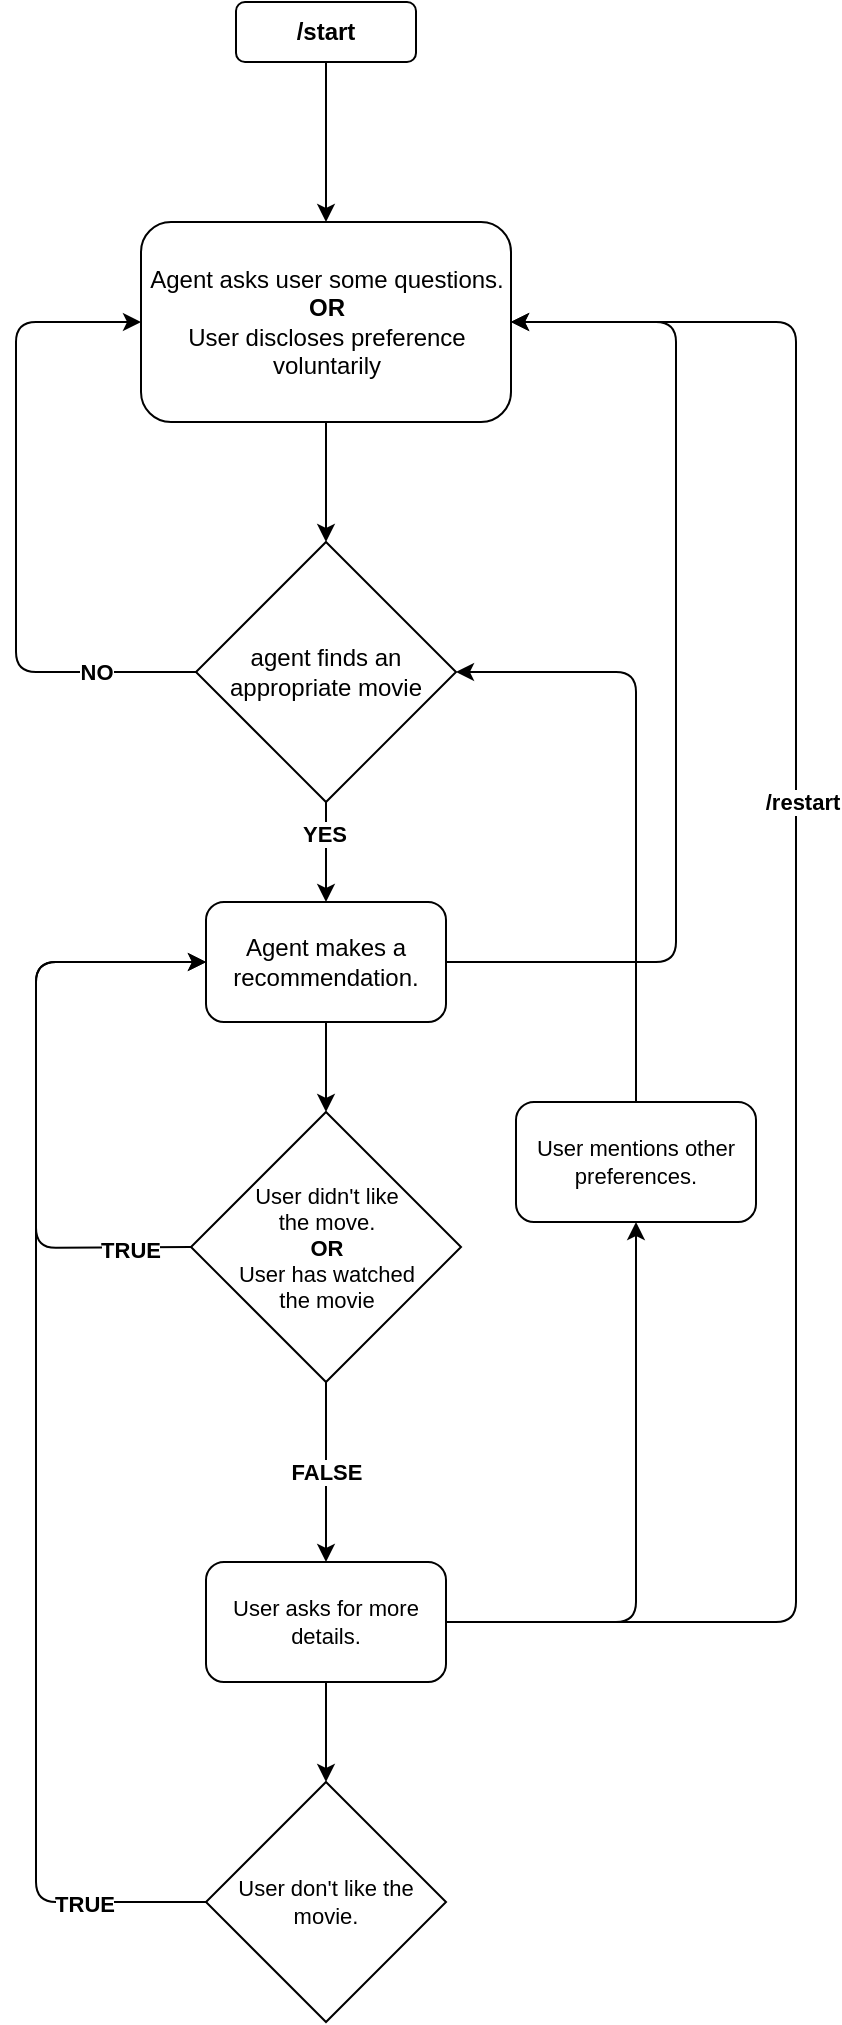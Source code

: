 <mxfile version="13.0.1" type="github"><diagram id="ogpZen8CnQEGG2HvmCy2" name="Page-1"><mxGraphModel dx="1038" dy="580" grid="1" gridSize="10" guides="1" tooltips="1" connect="1" arrows="1" fold="1" page="1" pageScale="1" pageWidth="827" pageHeight="1169" math="0" shadow="0"><root><mxCell id="0"/><mxCell id="1" parent="0"/><mxCell id="8WJ6ugQp66n0Jl282hIO-1" value="&lt;b&gt;/start&lt;/b&gt;" style="rounded=1;whiteSpace=wrap;html=1;" vertex="1" parent="1"><mxGeometry x="310" y="30" width="90" height="30" as="geometry"/></mxCell><mxCell id="8WJ6ugQp66n0Jl282hIO-2" value="Agent asks user some questions.&lt;br&gt;&lt;b&gt;OR&lt;br&gt;&lt;/b&gt;User discloses preference voluntarily" style="rounded=1;whiteSpace=wrap;html=1;" vertex="1" parent="1"><mxGeometry x="262.5" y="140" width="185" height="100" as="geometry"/></mxCell><mxCell id="8WJ6ugQp66n0Jl282hIO-4" value="Agent makes a recommendation." style="rounded=1;whiteSpace=wrap;html=1;" vertex="1" parent="1"><mxGeometry x="295" y="480" width="120" height="60" as="geometry"/></mxCell><mxCell id="8WJ6ugQp66n0Jl282hIO-5" value="agent finds an appropriate movie" style="rhombus;whiteSpace=wrap;html=1;" vertex="1" parent="1"><mxGeometry x="290" y="300" width="130" height="130" as="geometry"/></mxCell><mxCell id="8WJ6ugQp66n0Jl282hIO-6" value="" style="endArrow=classic;html=1;exitX=0.5;exitY=1;exitDx=0;exitDy=0;entryX=0.5;entryY=0;entryDx=0;entryDy=0;" edge="1" parent="1" source="8WJ6ugQp66n0Jl282hIO-1" target="8WJ6ugQp66n0Jl282hIO-2"><mxGeometry width="50" height="50" relative="1" as="geometry"><mxPoint x="210" y="150" as="sourcePoint"/><mxPoint x="260" y="100" as="targetPoint"/></mxGeometry></mxCell><mxCell id="8WJ6ugQp66n0Jl282hIO-7" value="" style="endArrow=classic;html=1;exitX=0.5;exitY=1;exitDx=0;exitDy=0;entryX=0.5;entryY=0;entryDx=0;entryDy=0;" edge="1" parent="1" source="8WJ6ugQp66n0Jl282hIO-2" target="8WJ6ugQp66n0Jl282hIO-5"><mxGeometry width="50" height="50" relative="1" as="geometry"><mxPoint x="420" y="320" as="sourcePoint"/><mxPoint x="470" y="270" as="targetPoint"/></mxGeometry></mxCell><mxCell id="8WJ6ugQp66n0Jl282hIO-8" value="" style="endArrow=classic;html=1;exitX=0.5;exitY=1;exitDx=0;exitDy=0;" edge="1" parent="1" source="8WJ6ugQp66n0Jl282hIO-5" target="8WJ6ugQp66n0Jl282hIO-4"><mxGeometry width="50" height="50" relative="1" as="geometry"><mxPoint x="450" y="460" as="sourcePoint"/><mxPoint x="500" y="410" as="targetPoint"/></mxGeometry></mxCell><mxCell id="8WJ6ugQp66n0Jl282hIO-24" value="&lt;b&gt;YES&lt;/b&gt;" style="edgeLabel;html=1;align=center;verticalAlign=middle;resizable=0;points=[];fontSize=11;" vertex="1" connectable="0" parent="8WJ6ugQp66n0Jl282hIO-8"><mxGeometry x="-0.384" y="-1" relative="1" as="geometry"><mxPoint as="offset"/></mxGeometry></mxCell><mxCell id="8WJ6ugQp66n0Jl282hIO-9" value="" style="endArrow=classic;html=1;exitX=0;exitY=0.5;exitDx=0;exitDy=0;entryX=0;entryY=0.5;entryDx=0;entryDy=0;" edge="1" parent="1" source="8WJ6ugQp66n0Jl282hIO-5" target="8WJ6ugQp66n0Jl282hIO-2"><mxGeometry width="50" height="50" relative="1" as="geometry"><mxPoint x="390" y="320" as="sourcePoint"/><mxPoint x="440" y="270" as="targetPoint"/><Array as="points"><mxPoint x="200" y="365"/><mxPoint x="200" y="190"/></Array></mxGeometry></mxCell><mxCell id="8WJ6ugQp66n0Jl282hIO-26" value="&lt;b&gt;NO&lt;/b&gt;" style="edgeLabel;html=1;align=center;verticalAlign=middle;resizable=0;points=[];fontSize=11;" vertex="1" connectable="0" parent="8WJ6ugQp66n0Jl282hIO-9"><mxGeometry x="0.216" relative="1" as="geometry"><mxPoint x="40" y="109" as="offset"/></mxGeometry></mxCell><mxCell id="8WJ6ugQp66n0Jl282hIO-10" value="User didn't like &lt;br&gt;the move.&lt;br style=&quot;font-size: 11px&quot;&gt;&lt;b style=&quot;font-size: 11px&quot;&gt;OR&lt;/b&gt;&lt;br style=&quot;font-size: 11px&quot;&gt;User has watched &lt;br&gt;the movie" style="rhombus;whiteSpace=wrap;html=1;fontSize=11;" vertex="1" parent="1"><mxGeometry x="287.5" y="585" width="135" height="135" as="geometry"/></mxCell><mxCell id="8WJ6ugQp66n0Jl282hIO-11" value="" style="endArrow=classic;html=1;exitX=0;exitY=0.5;exitDx=0;exitDy=0;entryX=0;entryY=0.5;entryDx=0;entryDy=0;" edge="1" parent="1" source="8WJ6ugQp66n0Jl282hIO-10" target="8WJ6ugQp66n0Jl282hIO-4"><mxGeometry width="50" height="50" relative="1" as="geometry"><mxPoint x="300" y="375" as="sourcePoint"/><mxPoint x="272.5" y="200" as="targetPoint"/><Array as="points"><mxPoint x="210" y="653"/><mxPoint x="210" y="510"/></Array></mxGeometry></mxCell><mxCell id="8WJ6ugQp66n0Jl282hIO-27" value="&lt;br&gt;" style="edgeLabel;html=1;align=center;verticalAlign=middle;resizable=0;points=[];fontSize=11;" vertex="1" connectable="0" parent="8WJ6ugQp66n0Jl282hIO-11"><mxGeometry x="-0.654" y="-3" relative="1" as="geometry"><mxPoint as="offset"/></mxGeometry></mxCell><mxCell id="8WJ6ugQp66n0Jl282hIO-28" value="&lt;b&gt;TRUE&lt;/b&gt;" style="edgeLabel;html=1;align=center;verticalAlign=middle;resizable=0;points=[];fontSize=11;" vertex="1" connectable="0" parent="8WJ6ugQp66n0Jl282hIO-11"><mxGeometry x="-0.798" y="1" relative="1" as="geometry"><mxPoint as="offset"/></mxGeometry></mxCell><mxCell id="8WJ6ugQp66n0Jl282hIO-12" value="" style="endArrow=classic;html=1;fontSize=11;exitX=0.5;exitY=1;exitDx=0;exitDy=0;entryX=0.5;entryY=0;entryDx=0;entryDy=0;" edge="1" parent="1" source="8WJ6ugQp66n0Jl282hIO-4" target="8WJ6ugQp66n0Jl282hIO-10"><mxGeometry width="50" height="50" relative="1" as="geometry"><mxPoint x="380" y="620" as="sourcePoint"/><mxPoint x="430" y="570" as="targetPoint"/></mxGeometry></mxCell><mxCell id="8WJ6ugQp66n0Jl282hIO-13" value="" style="endArrow=classic;html=1;fontSize=11;exitX=1;exitY=0.5;exitDx=0;exitDy=0;edgeStyle=orthogonalEdgeStyle;entryX=1;entryY=0.5;entryDx=0;entryDy=0;" edge="1" parent="1" source="8WJ6ugQp66n0Jl282hIO-4" target="8WJ6ugQp66n0Jl282hIO-2"><mxGeometry width="50" height="50" relative="1" as="geometry"><mxPoint x="490" y="470" as="sourcePoint"/><mxPoint x="540" y="190" as="targetPoint"/><Array as="points"><mxPoint x="530" y="510"/><mxPoint x="530" y="190"/></Array></mxGeometry></mxCell><mxCell id="8WJ6ugQp66n0Jl282hIO-15" value="User asks for more details." style="rounded=1;whiteSpace=wrap;html=1;fontSize=11;" vertex="1" parent="1"><mxGeometry x="295" y="810" width="120" height="60" as="geometry"/></mxCell><mxCell id="8WJ6ugQp66n0Jl282hIO-16" value="User don't like the movie." style="rhombus;whiteSpace=wrap;html=1;fontSize=11;" vertex="1" parent="1"><mxGeometry x="295" y="920" width="120" height="120" as="geometry"/></mxCell><mxCell id="8WJ6ugQp66n0Jl282hIO-18" value="" style="endArrow=classic;html=1;fontSize=11;exitX=0.5;exitY=1;exitDx=0;exitDy=0;entryX=0.5;entryY=0;entryDx=0;entryDy=0;" edge="1" parent="1" source="8WJ6ugQp66n0Jl282hIO-15" target="8WJ6ugQp66n0Jl282hIO-16"><mxGeometry width="50" height="50" relative="1" as="geometry"><mxPoint x="400" y="920" as="sourcePoint"/><mxPoint x="450" y="870" as="targetPoint"/></mxGeometry></mxCell><mxCell id="8WJ6ugQp66n0Jl282hIO-19" value="" style="endArrow=classic;html=1;fontSize=11;exitX=0;exitY=0.5;exitDx=0;exitDy=0;entryX=0;entryY=0.5;entryDx=0;entryDy=0;fontStyle=1" edge="1" parent="1" source="8WJ6ugQp66n0Jl282hIO-16" target="8WJ6ugQp66n0Jl282hIO-4"><mxGeometry width="50" height="50" relative="1" as="geometry"><mxPoint x="120" y="910" as="sourcePoint"/><mxPoint x="170" y="860" as="targetPoint"/><Array as="points"><mxPoint x="210" y="980"/><mxPoint x="210" y="510"/></Array></mxGeometry></mxCell><mxCell id="8WJ6ugQp66n0Jl282hIO-29" value="&lt;br&gt;" style="edgeLabel;html=1;align=center;verticalAlign=middle;resizable=0;points=[];fontSize=11;" vertex="1" connectable="0" parent="8WJ6ugQp66n0Jl282hIO-19"><mxGeometry x="-0.326" y="-2" relative="1" as="geometry"><mxPoint as="offset"/></mxGeometry></mxCell><mxCell id="8WJ6ugQp66n0Jl282hIO-30" value="&lt;b&gt;TRUE&lt;/b&gt;" style="edgeLabel;html=1;align=center;verticalAlign=middle;resizable=0;points=[];fontSize=11;" vertex="1" connectable="0" parent="8WJ6ugQp66n0Jl282hIO-19"><mxGeometry x="-0.808" y="1" relative="1" as="geometry"><mxPoint as="offset"/></mxGeometry></mxCell><mxCell id="8WJ6ugQp66n0Jl282hIO-20" value="" style="endArrow=classic;html=1;fontSize=11;exitX=1;exitY=0.5;exitDx=0;exitDy=0;entryX=0.5;entryY=1;entryDx=0;entryDy=0;" edge="1" parent="1" source="8WJ6ugQp66n0Jl282hIO-15" target="8WJ6ugQp66n0Jl282hIO-21"><mxGeometry width="50" height="50" relative="1" as="geometry"><mxPoint x="304" y="960" as="sourcePoint"/><mxPoint x="110" y="360" as="targetPoint"/><Array as="points"><mxPoint x="510" y="840"/></Array></mxGeometry></mxCell><mxCell id="8WJ6ugQp66n0Jl282hIO-21" value="User mentions other preferences." style="rounded=1;whiteSpace=wrap;html=1;fontSize=11;" vertex="1" parent="1"><mxGeometry x="450" y="580" width="120" height="60" as="geometry"/></mxCell><mxCell id="8WJ6ugQp66n0Jl282hIO-22" value="" style="endArrow=classic;html=1;fontSize=11;entryX=1;entryY=0.5;entryDx=0;entryDy=0;exitX=0.5;exitY=0;exitDx=0;exitDy=0;" edge="1" parent="1" source="8WJ6ugQp66n0Jl282hIO-21" target="8WJ6ugQp66n0Jl282hIO-5"><mxGeometry width="50" height="50" relative="1" as="geometry"><mxPoint x="140" y="365" as="sourcePoint"/><mxPoint x="140" y="350" as="targetPoint"/><Array as="points"><mxPoint x="510" y="365"/></Array></mxGeometry></mxCell><mxCell id="8WJ6ugQp66n0Jl282hIO-23" value="" style="endArrow=classic;html=1;fontSize=11;exitX=1;exitY=0.5;exitDx=0;exitDy=0;entryX=1;entryY=0.5;entryDx=0;entryDy=0;" edge="1" parent="1" source="8WJ6ugQp66n0Jl282hIO-15" target="8WJ6ugQp66n0Jl282hIO-2"><mxGeometry width="50" height="50" relative="1" as="geometry"><mxPoint x="674" y="960" as="sourcePoint"/><mxPoint x="590" y="190" as="targetPoint"/><Array as="points"><mxPoint x="590" y="840"/><mxPoint x="590" y="190"/></Array></mxGeometry></mxCell><mxCell id="8WJ6ugQp66n0Jl282hIO-32" value="&lt;b&gt;/restart&lt;/b&gt;" style="edgeLabel;html=1;align=center;verticalAlign=middle;resizable=0;points=[];fontSize=11;" vertex="1" connectable="0" parent="8WJ6ugQp66n0Jl282hIO-23"><mxGeometry x="0.21" y="-3" relative="1" as="geometry"><mxPoint as="offset"/></mxGeometry></mxCell><mxCell id="8WJ6ugQp66n0Jl282hIO-31" value="&lt;b&gt;FALSE&lt;/b&gt;" style="endArrow=classic;html=1;fontSize=11;exitX=0.5;exitY=1;exitDx=0;exitDy=0;entryX=0.5;entryY=0;entryDx=0;entryDy=0;" edge="1" parent="1" source="8WJ6ugQp66n0Jl282hIO-10" target="8WJ6ugQp66n0Jl282hIO-15"><mxGeometry width="50" height="50" relative="1" as="geometry"><mxPoint x="430" y="770" as="sourcePoint"/><mxPoint x="480" y="720" as="targetPoint"/></mxGeometry></mxCell></root></mxGraphModel></diagram></mxfile>